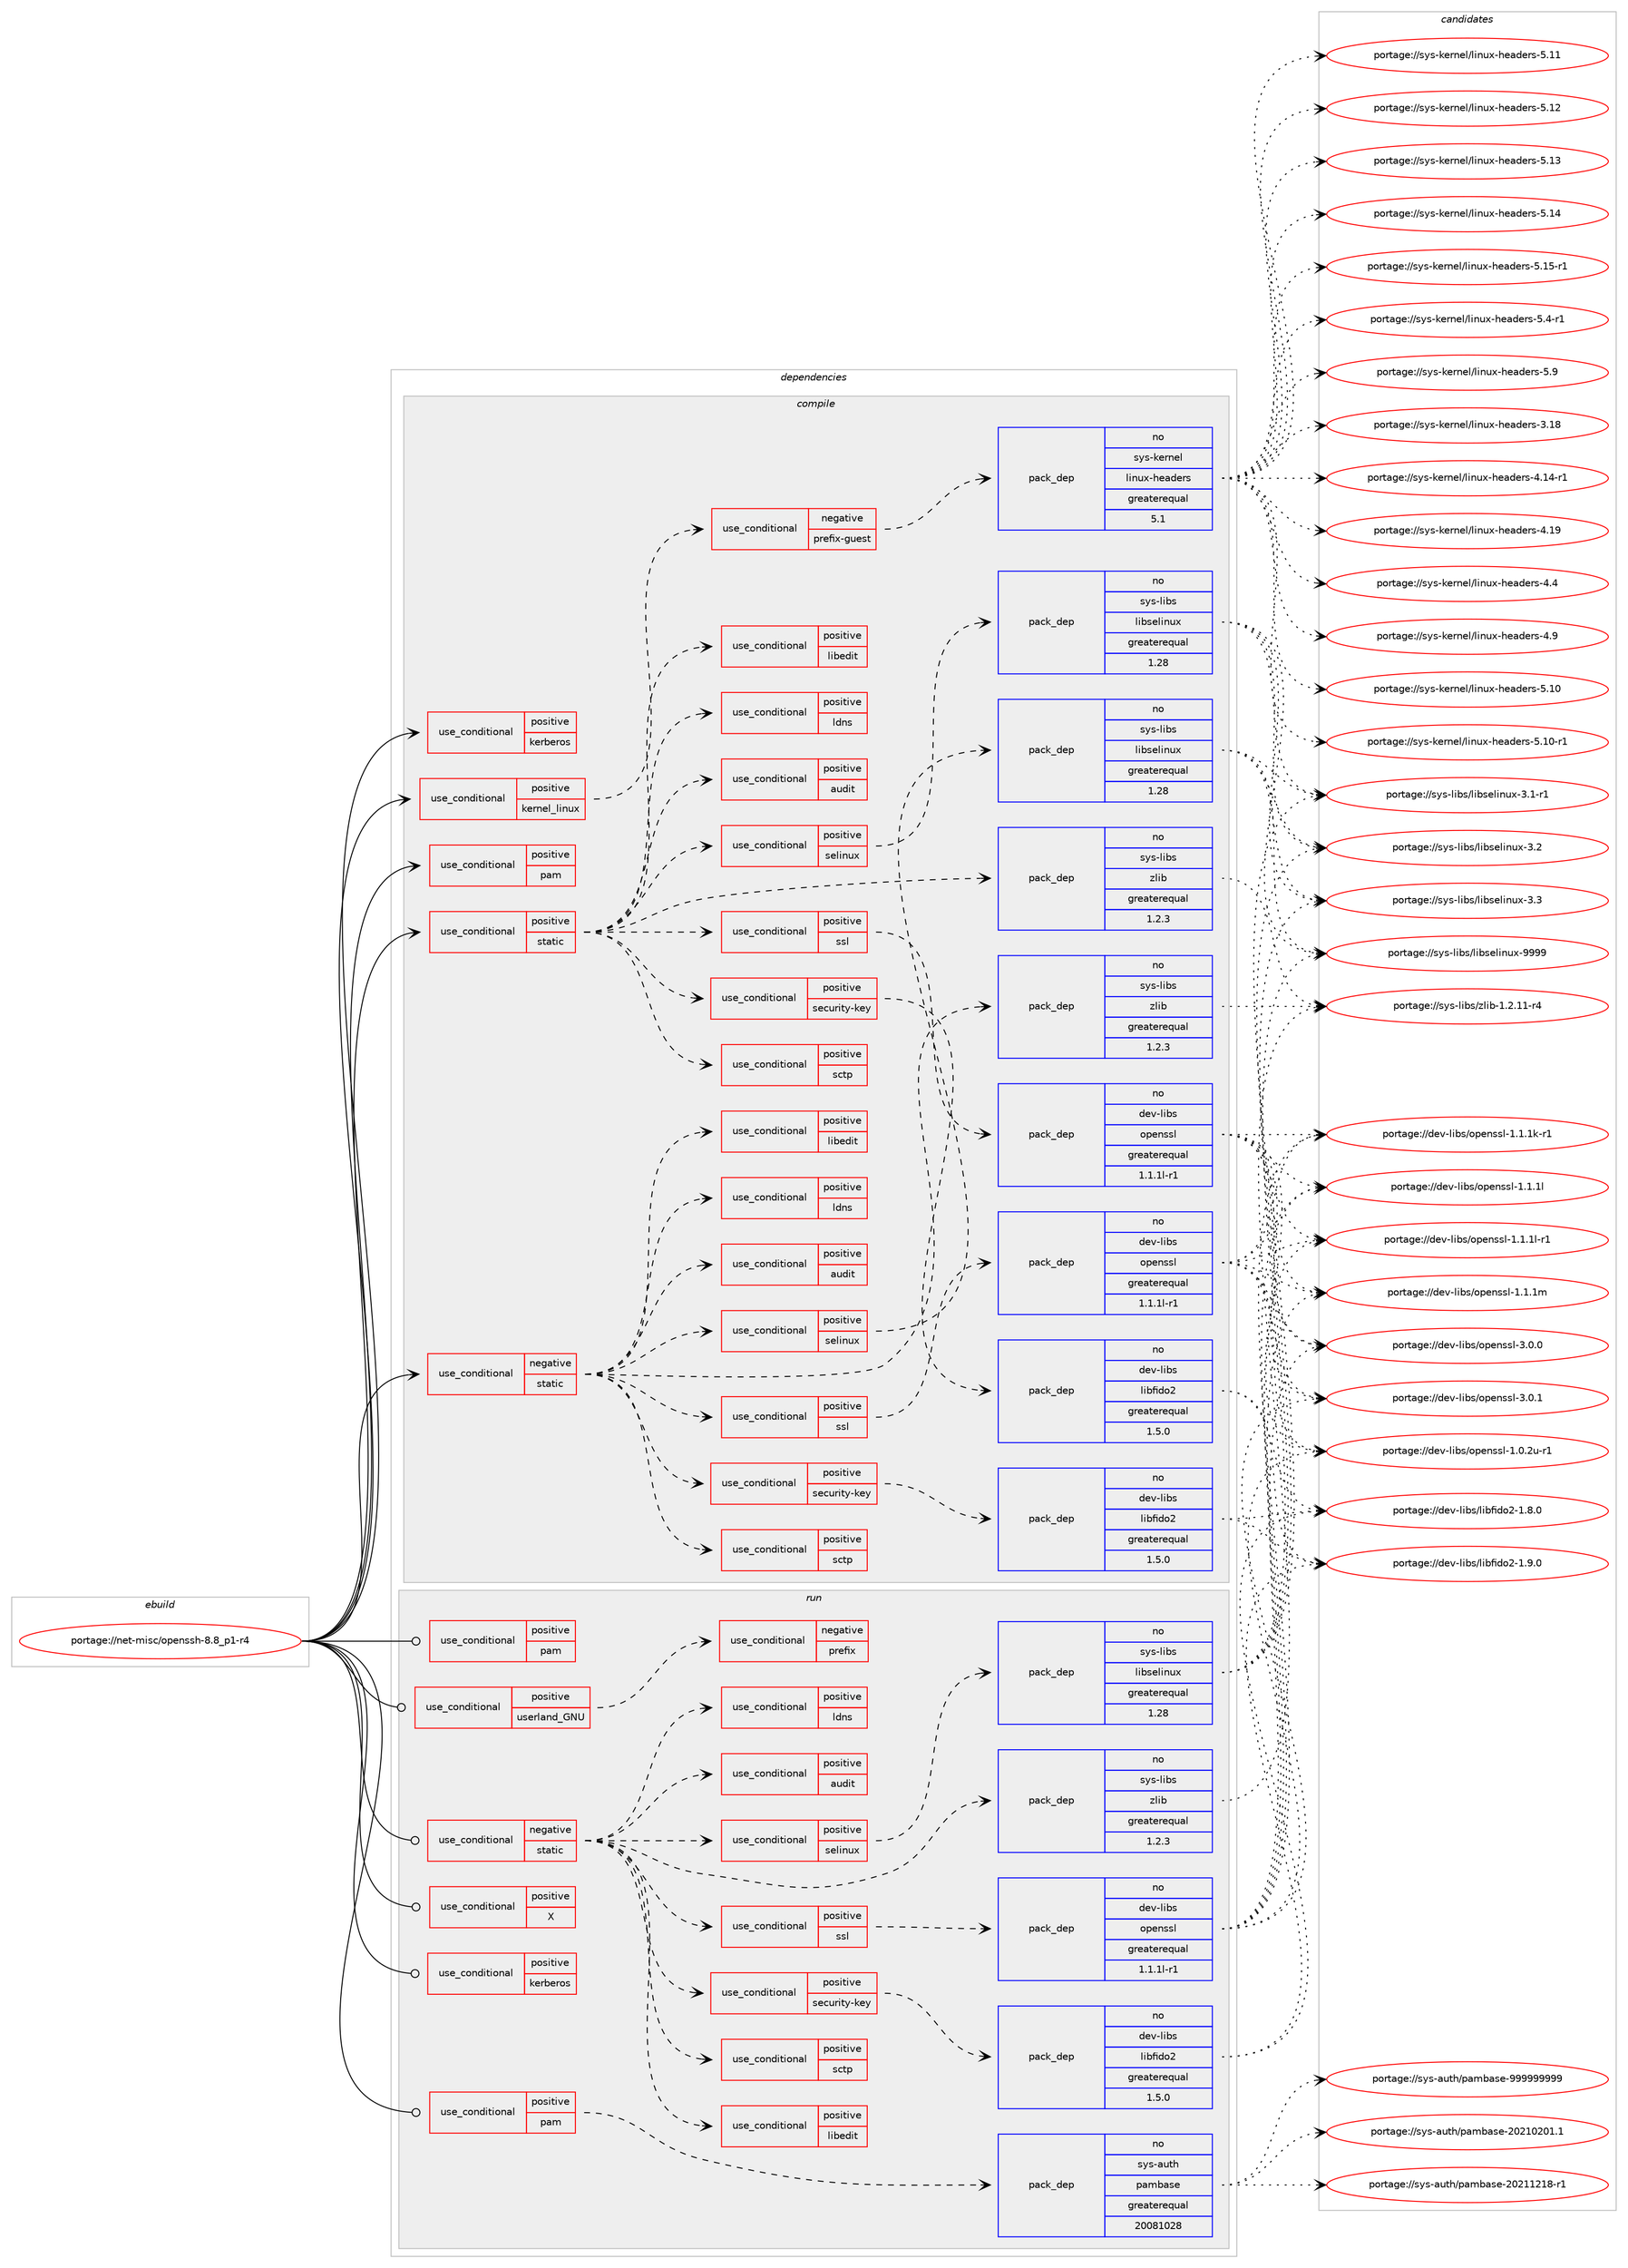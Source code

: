 digraph prolog {

# *************
# Graph options
# *************

newrank=true;
concentrate=true;
compound=true;
graph [rankdir=LR,fontname=Helvetica,fontsize=10,ranksep=1.5];#, ranksep=2.5, nodesep=0.2];
edge  [arrowhead=vee];
node  [fontname=Helvetica,fontsize=10];

# **********
# The ebuild
# **********

subgraph cluster_leftcol {
color=gray;
label=<<i>ebuild</i>>;
id [label="portage://net-misc/openssh-8.8_p1-r4", color=red, width=4, href="../net-misc/openssh-8.8_p1-r4.svg"];
}

# ****************
# The dependencies
# ****************

subgraph cluster_midcol {
color=gray;
label=<<i>dependencies</i>>;
subgraph cluster_compile {
fillcolor="#eeeeee";
style=filled;
label=<<i>compile</i>>;
subgraph cond21 {
dependency72 [label=<<TABLE BORDER="0" CELLBORDER="1" CELLSPACING="0" CELLPADDING="4"><TR><TD ROWSPAN="3" CELLPADDING="10">use_conditional</TD></TR><TR><TD>negative</TD></TR><TR><TD>static</TD></TR></TABLE>>, shape=none, color=red];
subgraph cond22 {
dependency73 [label=<<TABLE BORDER="0" CELLBORDER="1" CELLSPACING="0" CELLPADDING="4"><TR><TD ROWSPAN="3" CELLPADDING="10">use_conditional</TD></TR><TR><TD>positive</TD></TR><TR><TD>audit</TD></TR></TABLE>>, shape=none, color=red];
# *** BEGIN UNKNOWN DEPENDENCY TYPE (TODO) ***
# dependency73 -> package_dependency(portage://net-misc/openssh-8.8_p1-r4,install,no,sys-process,audit,none,[,,],[],[])
# *** END UNKNOWN DEPENDENCY TYPE (TODO) ***

}
dependency72:e -> dependency73:w [weight=20,style="dashed",arrowhead="vee"];
subgraph cond23 {
dependency74 [label=<<TABLE BORDER="0" CELLBORDER="1" CELLSPACING="0" CELLPADDING="4"><TR><TD ROWSPAN="3" CELLPADDING="10">use_conditional</TD></TR><TR><TD>positive</TD></TR><TR><TD>ldns</TD></TR></TABLE>>, shape=none, color=red];
# *** BEGIN UNKNOWN DEPENDENCY TYPE (TODO) ***
# dependency74 -> package_dependency(portage://net-misc/openssh-8.8_p1-r4,install,no,net-libs,ldns,none,[,,],[],[])
# *** END UNKNOWN DEPENDENCY TYPE (TODO) ***

# *** BEGIN UNKNOWN DEPENDENCY TYPE (TODO) ***
# dependency74 -> package_dependency(portage://net-misc/openssh-8.8_p1-r4,install,no,net-libs,ldns,none,[,,],[],[use(enable(ecdsa),positive),use(enable(ssl),positive)])
# *** END UNKNOWN DEPENDENCY TYPE (TODO) ***

}
dependency72:e -> dependency74:w [weight=20,style="dashed",arrowhead="vee"];
subgraph cond24 {
dependency75 [label=<<TABLE BORDER="0" CELLBORDER="1" CELLSPACING="0" CELLPADDING="4"><TR><TD ROWSPAN="3" CELLPADDING="10">use_conditional</TD></TR><TR><TD>positive</TD></TR><TR><TD>libedit</TD></TR></TABLE>>, shape=none, color=red];
# *** BEGIN UNKNOWN DEPENDENCY TYPE (TODO) ***
# dependency75 -> package_dependency(portage://net-misc/openssh-8.8_p1-r4,install,no,dev-libs,libedit,none,[,,],any_same_slot,[])
# *** END UNKNOWN DEPENDENCY TYPE (TODO) ***

}
dependency72:e -> dependency75:w [weight=20,style="dashed",arrowhead="vee"];
subgraph cond25 {
dependency76 [label=<<TABLE BORDER="0" CELLBORDER="1" CELLSPACING="0" CELLPADDING="4"><TR><TD ROWSPAN="3" CELLPADDING="10">use_conditional</TD></TR><TR><TD>positive</TD></TR><TR><TD>sctp</TD></TR></TABLE>>, shape=none, color=red];
# *** BEGIN UNKNOWN DEPENDENCY TYPE (TODO) ***
# dependency76 -> package_dependency(portage://net-misc/openssh-8.8_p1-r4,install,no,net-misc,lksctp-tools,none,[,,],[],[])
# *** END UNKNOWN DEPENDENCY TYPE (TODO) ***

}
dependency72:e -> dependency76:w [weight=20,style="dashed",arrowhead="vee"];
subgraph cond26 {
dependency77 [label=<<TABLE BORDER="0" CELLBORDER="1" CELLSPACING="0" CELLPADDING="4"><TR><TD ROWSPAN="3" CELLPADDING="10">use_conditional</TD></TR><TR><TD>positive</TD></TR><TR><TD>security-key</TD></TR></TABLE>>, shape=none, color=red];
subgraph pack51 {
dependency78 [label=<<TABLE BORDER="0" CELLBORDER="1" CELLSPACING="0" CELLPADDING="4" WIDTH="220"><TR><TD ROWSPAN="6" CELLPADDING="30">pack_dep</TD></TR><TR><TD WIDTH="110">no</TD></TR><TR><TD>dev-libs</TD></TR><TR><TD>libfido2</TD></TR><TR><TD>greaterequal</TD></TR><TR><TD>1.5.0</TD></TR></TABLE>>, shape=none, color=blue];
}
dependency77:e -> dependency78:w [weight=20,style="dashed",arrowhead="vee"];
}
dependency72:e -> dependency77:w [weight=20,style="dashed",arrowhead="vee"];
subgraph cond27 {
dependency79 [label=<<TABLE BORDER="0" CELLBORDER="1" CELLSPACING="0" CELLPADDING="4"><TR><TD ROWSPAN="3" CELLPADDING="10">use_conditional</TD></TR><TR><TD>positive</TD></TR><TR><TD>selinux</TD></TR></TABLE>>, shape=none, color=red];
subgraph pack52 {
dependency80 [label=<<TABLE BORDER="0" CELLBORDER="1" CELLSPACING="0" CELLPADDING="4" WIDTH="220"><TR><TD ROWSPAN="6" CELLPADDING="30">pack_dep</TD></TR><TR><TD WIDTH="110">no</TD></TR><TR><TD>sys-libs</TD></TR><TR><TD>libselinux</TD></TR><TR><TD>greaterequal</TD></TR><TR><TD>1.28</TD></TR></TABLE>>, shape=none, color=blue];
}
dependency79:e -> dependency80:w [weight=20,style="dashed",arrowhead="vee"];
}
dependency72:e -> dependency79:w [weight=20,style="dashed",arrowhead="vee"];
subgraph cond28 {
dependency81 [label=<<TABLE BORDER="0" CELLBORDER="1" CELLSPACING="0" CELLPADDING="4"><TR><TD ROWSPAN="3" CELLPADDING="10">use_conditional</TD></TR><TR><TD>positive</TD></TR><TR><TD>ssl</TD></TR></TABLE>>, shape=none, color=red];
subgraph pack53 {
dependency82 [label=<<TABLE BORDER="0" CELLBORDER="1" CELLSPACING="0" CELLPADDING="4" WIDTH="220"><TR><TD ROWSPAN="6" CELLPADDING="30">pack_dep</TD></TR><TR><TD WIDTH="110">no</TD></TR><TR><TD>dev-libs</TD></TR><TR><TD>openssl</TD></TR><TR><TD>greaterequal</TD></TR><TR><TD>1.1.1l-r1</TD></TR></TABLE>>, shape=none, color=blue];
}
dependency81:e -> dependency82:w [weight=20,style="dashed",arrowhead="vee"];
}
dependency72:e -> dependency81:w [weight=20,style="dashed",arrowhead="vee"];
# *** BEGIN UNKNOWN DEPENDENCY TYPE (TODO) ***
# dependency72 -> package_dependency(portage://net-misc/openssh-8.8_p1-r4,install,no,virtual,libcrypt,none,[,,],any_same_slot,[])
# *** END UNKNOWN DEPENDENCY TYPE (TODO) ***

subgraph pack54 {
dependency83 [label=<<TABLE BORDER="0" CELLBORDER="1" CELLSPACING="0" CELLPADDING="4" WIDTH="220"><TR><TD ROWSPAN="6" CELLPADDING="30">pack_dep</TD></TR><TR><TD WIDTH="110">no</TD></TR><TR><TD>sys-libs</TD></TR><TR><TD>zlib</TD></TR><TR><TD>greaterequal</TD></TR><TR><TD>1.2.3</TD></TR></TABLE>>, shape=none, color=blue];
}
dependency72:e -> dependency83:w [weight=20,style="dashed",arrowhead="vee"];
}
id:e -> dependency72:w [weight=20,style="solid",arrowhead="vee"];
subgraph cond29 {
dependency84 [label=<<TABLE BORDER="0" CELLBORDER="1" CELLSPACING="0" CELLPADDING="4"><TR><TD ROWSPAN="3" CELLPADDING="10">use_conditional</TD></TR><TR><TD>positive</TD></TR><TR><TD>kerberos</TD></TR></TABLE>>, shape=none, color=red];
# *** BEGIN UNKNOWN DEPENDENCY TYPE (TODO) ***
# dependency84 -> package_dependency(portage://net-misc/openssh-8.8_p1-r4,install,no,virtual,krb5,none,[,,],[],[])
# *** END UNKNOWN DEPENDENCY TYPE (TODO) ***

}
id:e -> dependency84:w [weight=20,style="solid",arrowhead="vee"];
subgraph cond30 {
dependency85 [label=<<TABLE BORDER="0" CELLBORDER="1" CELLSPACING="0" CELLPADDING="4"><TR><TD ROWSPAN="3" CELLPADDING="10">use_conditional</TD></TR><TR><TD>positive</TD></TR><TR><TD>kernel_linux</TD></TR></TABLE>>, shape=none, color=red];
subgraph cond31 {
dependency86 [label=<<TABLE BORDER="0" CELLBORDER="1" CELLSPACING="0" CELLPADDING="4"><TR><TD ROWSPAN="3" CELLPADDING="10">use_conditional</TD></TR><TR><TD>negative</TD></TR><TR><TD>prefix-guest</TD></TR></TABLE>>, shape=none, color=red];
subgraph pack55 {
dependency87 [label=<<TABLE BORDER="0" CELLBORDER="1" CELLSPACING="0" CELLPADDING="4" WIDTH="220"><TR><TD ROWSPAN="6" CELLPADDING="30">pack_dep</TD></TR><TR><TD WIDTH="110">no</TD></TR><TR><TD>sys-kernel</TD></TR><TR><TD>linux-headers</TD></TR><TR><TD>greaterequal</TD></TR><TR><TD>5.1</TD></TR></TABLE>>, shape=none, color=blue];
}
dependency86:e -> dependency87:w [weight=20,style="dashed",arrowhead="vee"];
}
dependency85:e -> dependency86:w [weight=20,style="dashed",arrowhead="vee"];
}
id:e -> dependency85:w [weight=20,style="solid",arrowhead="vee"];
subgraph cond32 {
dependency88 [label=<<TABLE BORDER="0" CELLBORDER="1" CELLSPACING="0" CELLPADDING="4"><TR><TD ROWSPAN="3" CELLPADDING="10">use_conditional</TD></TR><TR><TD>positive</TD></TR><TR><TD>pam</TD></TR></TABLE>>, shape=none, color=red];
# *** BEGIN UNKNOWN DEPENDENCY TYPE (TODO) ***
# dependency88 -> package_dependency(portage://net-misc/openssh-8.8_p1-r4,install,no,sys-libs,pam,none,[,,],[],[])
# *** END UNKNOWN DEPENDENCY TYPE (TODO) ***

}
id:e -> dependency88:w [weight=20,style="solid",arrowhead="vee"];
subgraph cond33 {
dependency89 [label=<<TABLE BORDER="0" CELLBORDER="1" CELLSPACING="0" CELLPADDING="4"><TR><TD ROWSPAN="3" CELLPADDING="10">use_conditional</TD></TR><TR><TD>positive</TD></TR><TR><TD>static</TD></TR></TABLE>>, shape=none, color=red];
subgraph cond34 {
dependency90 [label=<<TABLE BORDER="0" CELLBORDER="1" CELLSPACING="0" CELLPADDING="4"><TR><TD ROWSPAN="3" CELLPADDING="10">use_conditional</TD></TR><TR><TD>positive</TD></TR><TR><TD>audit</TD></TR></TABLE>>, shape=none, color=red];
# *** BEGIN UNKNOWN DEPENDENCY TYPE (TODO) ***
# dependency90 -> package_dependency(portage://net-misc/openssh-8.8_p1-r4,install,no,sys-process,audit,none,[,,],[],[use(enable(static-libs),positive)])
# *** END UNKNOWN DEPENDENCY TYPE (TODO) ***

}
dependency89:e -> dependency90:w [weight=20,style="dashed",arrowhead="vee"];
subgraph cond35 {
dependency91 [label=<<TABLE BORDER="0" CELLBORDER="1" CELLSPACING="0" CELLPADDING="4"><TR><TD ROWSPAN="3" CELLPADDING="10">use_conditional</TD></TR><TR><TD>positive</TD></TR><TR><TD>ldns</TD></TR></TABLE>>, shape=none, color=red];
# *** BEGIN UNKNOWN DEPENDENCY TYPE (TODO) ***
# dependency91 -> package_dependency(portage://net-misc/openssh-8.8_p1-r4,install,no,net-libs,ldns,none,[,,],[],[use(enable(static-libs),positive)])
# *** END UNKNOWN DEPENDENCY TYPE (TODO) ***

# *** BEGIN UNKNOWN DEPENDENCY TYPE (TODO) ***
# dependency91 -> package_dependency(portage://net-misc/openssh-8.8_p1-r4,install,no,net-libs,ldns,none,[,,],[],[use(enable(ecdsa),positive),use(enable(ssl),positive)])
# *** END UNKNOWN DEPENDENCY TYPE (TODO) ***

}
dependency89:e -> dependency91:w [weight=20,style="dashed",arrowhead="vee"];
subgraph cond36 {
dependency92 [label=<<TABLE BORDER="0" CELLBORDER="1" CELLSPACING="0" CELLPADDING="4"><TR><TD ROWSPAN="3" CELLPADDING="10">use_conditional</TD></TR><TR><TD>positive</TD></TR><TR><TD>libedit</TD></TR></TABLE>>, shape=none, color=red];
# *** BEGIN UNKNOWN DEPENDENCY TYPE (TODO) ***
# dependency92 -> package_dependency(portage://net-misc/openssh-8.8_p1-r4,install,no,dev-libs,libedit,none,[,,],any_same_slot,[use(enable(static-libs),positive)])
# *** END UNKNOWN DEPENDENCY TYPE (TODO) ***

}
dependency89:e -> dependency92:w [weight=20,style="dashed",arrowhead="vee"];
subgraph cond37 {
dependency93 [label=<<TABLE BORDER="0" CELLBORDER="1" CELLSPACING="0" CELLPADDING="4"><TR><TD ROWSPAN="3" CELLPADDING="10">use_conditional</TD></TR><TR><TD>positive</TD></TR><TR><TD>sctp</TD></TR></TABLE>>, shape=none, color=red];
# *** BEGIN UNKNOWN DEPENDENCY TYPE (TODO) ***
# dependency93 -> package_dependency(portage://net-misc/openssh-8.8_p1-r4,install,no,net-misc,lksctp-tools,none,[,,],[],[use(enable(static-libs),positive)])
# *** END UNKNOWN DEPENDENCY TYPE (TODO) ***

}
dependency89:e -> dependency93:w [weight=20,style="dashed",arrowhead="vee"];
subgraph cond38 {
dependency94 [label=<<TABLE BORDER="0" CELLBORDER="1" CELLSPACING="0" CELLPADDING="4"><TR><TD ROWSPAN="3" CELLPADDING="10">use_conditional</TD></TR><TR><TD>positive</TD></TR><TR><TD>security-key</TD></TR></TABLE>>, shape=none, color=red];
subgraph pack56 {
dependency95 [label=<<TABLE BORDER="0" CELLBORDER="1" CELLSPACING="0" CELLPADDING="4" WIDTH="220"><TR><TD ROWSPAN="6" CELLPADDING="30">pack_dep</TD></TR><TR><TD WIDTH="110">no</TD></TR><TR><TD>dev-libs</TD></TR><TR><TD>libfido2</TD></TR><TR><TD>greaterequal</TD></TR><TR><TD>1.5.0</TD></TR></TABLE>>, shape=none, color=blue];
}
dependency94:e -> dependency95:w [weight=20,style="dashed",arrowhead="vee"];
}
dependency89:e -> dependency94:w [weight=20,style="dashed",arrowhead="vee"];
subgraph cond39 {
dependency96 [label=<<TABLE BORDER="0" CELLBORDER="1" CELLSPACING="0" CELLPADDING="4"><TR><TD ROWSPAN="3" CELLPADDING="10">use_conditional</TD></TR><TR><TD>positive</TD></TR><TR><TD>selinux</TD></TR></TABLE>>, shape=none, color=red];
subgraph pack57 {
dependency97 [label=<<TABLE BORDER="0" CELLBORDER="1" CELLSPACING="0" CELLPADDING="4" WIDTH="220"><TR><TD ROWSPAN="6" CELLPADDING="30">pack_dep</TD></TR><TR><TD WIDTH="110">no</TD></TR><TR><TD>sys-libs</TD></TR><TR><TD>libselinux</TD></TR><TR><TD>greaterequal</TD></TR><TR><TD>1.28</TD></TR></TABLE>>, shape=none, color=blue];
}
dependency96:e -> dependency97:w [weight=20,style="dashed",arrowhead="vee"];
}
dependency89:e -> dependency96:w [weight=20,style="dashed",arrowhead="vee"];
subgraph cond40 {
dependency98 [label=<<TABLE BORDER="0" CELLBORDER="1" CELLSPACING="0" CELLPADDING="4"><TR><TD ROWSPAN="3" CELLPADDING="10">use_conditional</TD></TR><TR><TD>positive</TD></TR><TR><TD>ssl</TD></TR></TABLE>>, shape=none, color=red];
subgraph pack58 {
dependency99 [label=<<TABLE BORDER="0" CELLBORDER="1" CELLSPACING="0" CELLPADDING="4" WIDTH="220"><TR><TD ROWSPAN="6" CELLPADDING="30">pack_dep</TD></TR><TR><TD WIDTH="110">no</TD></TR><TR><TD>dev-libs</TD></TR><TR><TD>openssl</TD></TR><TR><TD>greaterequal</TD></TR><TR><TD>1.1.1l-r1</TD></TR></TABLE>>, shape=none, color=blue];
}
dependency98:e -> dependency99:w [weight=20,style="dashed",arrowhead="vee"];
}
dependency89:e -> dependency98:w [weight=20,style="dashed",arrowhead="vee"];
# *** BEGIN UNKNOWN DEPENDENCY TYPE (TODO) ***
# dependency89 -> package_dependency(portage://net-misc/openssh-8.8_p1-r4,install,no,virtual,libcrypt,none,[,,],any_same_slot,[use(enable(static-libs),positive)])
# *** END UNKNOWN DEPENDENCY TYPE (TODO) ***

subgraph pack59 {
dependency100 [label=<<TABLE BORDER="0" CELLBORDER="1" CELLSPACING="0" CELLPADDING="4" WIDTH="220"><TR><TD ROWSPAN="6" CELLPADDING="30">pack_dep</TD></TR><TR><TD WIDTH="110">no</TD></TR><TR><TD>sys-libs</TD></TR><TR><TD>zlib</TD></TR><TR><TD>greaterequal</TD></TR><TR><TD>1.2.3</TD></TR></TABLE>>, shape=none, color=blue];
}
dependency89:e -> dependency100:w [weight=20,style="dashed",arrowhead="vee"];
}
id:e -> dependency89:w [weight=20,style="solid",arrowhead="vee"];
# *** BEGIN UNKNOWN DEPENDENCY TYPE (TODO) ***
# id -> package_dependency(portage://net-misc/openssh-8.8_p1-r4,install,no,acct-group,sshd,none,[,,],[],[])
# *** END UNKNOWN DEPENDENCY TYPE (TODO) ***

# *** BEGIN UNKNOWN DEPENDENCY TYPE (TODO) ***
# id -> package_dependency(portage://net-misc/openssh-8.8_p1-r4,install,no,acct-user,sshd,none,[,,],[],[])
# *** END UNKNOWN DEPENDENCY TYPE (TODO) ***

# *** BEGIN UNKNOWN DEPENDENCY TYPE (TODO) ***
# id -> package_dependency(portage://net-misc/openssh-8.8_p1-r4,install,no,virtual,os-headers,none,[,,],[],[])
# *** END UNKNOWN DEPENDENCY TYPE (TODO) ***

}
subgraph cluster_compileandrun {
fillcolor="#eeeeee";
style=filled;
label=<<i>compile and run</i>>;
}
subgraph cluster_run {
fillcolor="#eeeeee";
style=filled;
label=<<i>run</i>>;
subgraph cond41 {
dependency101 [label=<<TABLE BORDER="0" CELLBORDER="1" CELLSPACING="0" CELLPADDING="4"><TR><TD ROWSPAN="3" CELLPADDING="10">use_conditional</TD></TR><TR><TD>negative</TD></TR><TR><TD>static</TD></TR></TABLE>>, shape=none, color=red];
subgraph cond42 {
dependency102 [label=<<TABLE BORDER="0" CELLBORDER="1" CELLSPACING="0" CELLPADDING="4"><TR><TD ROWSPAN="3" CELLPADDING="10">use_conditional</TD></TR><TR><TD>positive</TD></TR><TR><TD>audit</TD></TR></TABLE>>, shape=none, color=red];
# *** BEGIN UNKNOWN DEPENDENCY TYPE (TODO) ***
# dependency102 -> package_dependency(portage://net-misc/openssh-8.8_p1-r4,run,no,sys-process,audit,none,[,,],[],[])
# *** END UNKNOWN DEPENDENCY TYPE (TODO) ***

}
dependency101:e -> dependency102:w [weight=20,style="dashed",arrowhead="vee"];
subgraph cond43 {
dependency103 [label=<<TABLE BORDER="0" CELLBORDER="1" CELLSPACING="0" CELLPADDING="4"><TR><TD ROWSPAN="3" CELLPADDING="10">use_conditional</TD></TR><TR><TD>positive</TD></TR><TR><TD>ldns</TD></TR></TABLE>>, shape=none, color=red];
# *** BEGIN UNKNOWN DEPENDENCY TYPE (TODO) ***
# dependency103 -> package_dependency(portage://net-misc/openssh-8.8_p1-r4,run,no,net-libs,ldns,none,[,,],[],[])
# *** END UNKNOWN DEPENDENCY TYPE (TODO) ***

# *** BEGIN UNKNOWN DEPENDENCY TYPE (TODO) ***
# dependency103 -> package_dependency(portage://net-misc/openssh-8.8_p1-r4,run,no,net-libs,ldns,none,[,,],[],[use(enable(ecdsa),positive),use(enable(ssl),positive)])
# *** END UNKNOWN DEPENDENCY TYPE (TODO) ***

}
dependency101:e -> dependency103:w [weight=20,style="dashed",arrowhead="vee"];
subgraph cond44 {
dependency104 [label=<<TABLE BORDER="0" CELLBORDER="1" CELLSPACING="0" CELLPADDING="4"><TR><TD ROWSPAN="3" CELLPADDING="10">use_conditional</TD></TR><TR><TD>positive</TD></TR><TR><TD>libedit</TD></TR></TABLE>>, shape=none, color=red];
# *** BEGIN UNKNOWN DEPENDENCY TYPE (TODO) ***
# dependency104 -> package_dependency(portage://net-misc/openssh-8.8_p1-r4,run,no,dev-libs,libedit,none,[,,],any_same_slot,[])
# *** END UNKNOWN DEPENDENCY TYPE (TODO) ***

}
dependency101:e -> dependency104:w [weight=20,style="dashed",arrowhead="vee"];
subgraph cond45 {
dependency105 [label=<<TABLE BORDER="0" CELLBORDER="1" CELLSPACING="0" CELLPADDING="4"><TR><TD ROWSPAN="3" CELLPADDING="10">use_conditional</TD></TR><TR><TD>positive</TD></TR><TR><TD>sctp</TD></TR></TABLE>>, shape=none, color=red];
# *** BEGIN UNKNOWN DEPENDENCY TYPE (TODO) ***
# dependency105 -> package_dependency(portage://net-misc/openssh-8.8_p1-r4,run,no,net-misc,lksctp-tools,none,[,,],[],[])
# *** END UNKNOWN DEPENDENCY TYPE (TODO) ***

}
dependency101:e -> dependency105:w [weight=20,style="dashed",arrowhead="vee"];
subgraph cond46 {
dependency106 [label=<<TABLE BORDER="0" CELLBORDER="1" CELLSPACING="0" CELLPADDING="4"><TR><TD ROWSPAN="3" CELLPADDING="10">use_conditional</TD></TR><TR><TD>positive</TD></TR><TR><TD>security-key</TD></TR></TABLE>>, shape=none, color=red];
subgraph pack60 {
dependency107 [label=<<TABLE BORDER="0" CELLBORDER="1" CELLSPACING="0" CELLPADDING="4" WIDTH="220"><TR><TD ROWSPAN="6" CELLPADDING="30">pack_dep</TD></TR><TR><TD WIDTH="110">no</TD></TR><TR><TD>dev-libs</TD></TR><TR><TD>libfido2</TD></TR><TR><TD>greaterequal</TD></TR><TR><TD>1.5.0</TD></TR></TABLE>>, shape=none, color=blue];
}
dependency106:e -> dependency107:w [weight=20,style="dashed",arrowhead="vee"];
}
dependency101:e -> dependency106:w [weight=20,style="dashed",arrowhead="vee"];
subgraph cond47 {
dependency108 [label=<<TABLE BORDER="0" CELLBORDER="1" CELLSPACING="0" CELLPADDING="4"><TR><TD ROWSPAN="3" CELLPADDING="10">use_conditional</TD></TR><TR><TD>positive</TD></TR><TR><TD>selinux</TD></TR></TABLE>>, shape=none, color=red];
subgraph pack61 {
dependency109 [label=<<TABLE BORDER="0" CELLBORDER="1" CELLSPACING="0" CELLPADDING="4" WIDTH="220"><TR><TD ROWSPAN="6" CELLPADDING="30">pack_dep</TD></TR><TR><TD WIDTH="110">no</TD></TR><TR><TD>sys-libs</TD></TR><TR><TD>libselinux</TD></TR><TR><TD>greaterequal</TD></TR><TR><TD>1.28</TD></TR></TABLE>>, shape=none, color=blue];
}
dependency108:e -> dependency109:w [weight=20,style="dashed",arrowhead="vee"];
}
dependency101:e -> dependency108:w [weight=20,style="dashed",arrowhead="vee"];
subgraph cond48 {
dependency110 [label=<<TABLE BORDER="0" CELLBORDER="1" CELLSPACING="0" CELLPADDING="4"><TR><TD ROWSPAN="3" CELLPADDING="10">use_conditional</TD></TR><TR><TD>positive</TD></TR><TR><TD>ssl</TD></TR></TABLE>>, shape=none, color=red];
subgraph pack62 {
dependency111 [label=<<TABLE BORDER="0" CELLBORDER="1" CELLSPACING="0" CELLPADDING="4" WIDTH="220"><TR><TD ROWSPAN="6" CELLPADDING="30">pack_dep</TD></TR><TR><TD WIDTH="110">no</TD></TR><TR><TD>dev-libs</TD></TR><TR><TD>openssl</TD></TR><TR><TD>greaterequal</TD></TR><TR><TD>1.1.1l-r1</TD></TR></TABLE>>, shape=none, color=blue];
}
dependency110:e -> dependency111:w [weight=20,style="dashed",arrowhead="vee"];
}
dependency101:e -> dependency110:w [weight=20,style="dashed",arrowhead="vee"];
# *** BEGIN UNKNOWN DEPENDENCY TYPE (TODO) ***
# dependency101 -> package_dependency(portage://net-misc/openssh-8.8_p1-r4,run,no,virtual,libcrypt,none,[,,],any_same_slot,[])
# *** END UNKNOWN DEPENDENCY TYPE (TODO) ***

subgraph pack63 {
dependency112 [label=<<TABLE BORDER="0" CELLBORDER="1" CELLSPACING="0" CELLPADDING="4" WIDTH="220"><TR><TD ROWSPAN="6" CELLPADDING="30">pack_dep</TD></TR><TR><TD WIDTH="110">no</TD></TR><TR><TD>sys-libs</TD></TR><TR><TD>zlib</TD></TR><TR><TD>greaterequal</TD></TR><TR><TD>1.2.3</TD></TR></TABLE>>, shape=none, color=blue];
}
dependency101:e -> dependency112:w [weight=20,style="dashed",arrowhead="vee"];
}
id:e -> dependency101:w [weight=20,style="solid",arrowhead="odot"];
subgraph cond49 {
dependency113 [label=<<TABLE BORDER="0" CELLBORDER="1" CELLSPACING="0" CELLPADDING="4"><TR><TD ROWSPAN="3" CELLPADDING="10">use_conditional</TD></TR><TR><TD>positive</TD></TR><TR><TD>X</TD></TR></TABLE>>, shape=none, color=red];
# *** BEGIN UNKNOWN DEPENDENCY TYPE (TODO) ***
# dependency113 -> package_dependency(portage://net-misc/openssh-8.8_p1-r4,run,no,x11-apps,xauth,none,[,,],[],[])
# *** END UNKNOWN DEPENDENCY TYPE (TODO) ***

}
id:e -> dependency113:w [weight=20,style="solid",arrowhead="odot"];
subgraph cond50 {
dependency114 [label=<<TABLE BORDER="0" CELLBORDER="1" CELLSPACING="0" CELLPADDING="4"><TR><TD ROWSPAN="3" CELLPADDING="10">use_conditional</TD></TR><TR><TD>positive</TD></TR><TR><TD>kerberos</TD></TR></TABLE>>, shape=none, color=red];
# *** BEGIN UNKNOWN DEPENDENCY TYPE (TODO) ***
# dependency114 -> package_dependency(portage://net-misc/openssh-8.8_p1-r4,run,no,virtual,krb5,none,[,,],[],[])
# *** END UNKNOWN DEPENDENCY TYPE (TODO) ***

}
id:e -> dependency114:w [weight=20,style="solid",arrowhead="odot"];
subgraph cond51 {
dependency115 [label=<<TABLE BORDER="0" CELLBORDER="1" CELLSPACING="0" CELLPADDING="4"><TR><TD ROWSPAN="3" CELLPADDING="10">use_conditional</TD></TR><TR><TD>positive</TD></TR><TR><TD>pam</TD></TR></TABLE>>, shape=none, color=red];
subgraph pack64 {
dependency116 [label=<<TABLE BORDER="0" CELLBORDER="1" CELLSPACING="0" CELLPADDING="4" WIDTH="220"><TR><TD ROWSPAN="6" CELLPADDING="30">pack_dep</TD></TR><TR><TD WIDTH="110">no</TD></TR><TR><TD>sys-auth</TD></TR><TR><TD>pambase</TD></TR><TR><TD>greaterequal</TD></TR><TR><TD>20081028</TD></TR></TABLE>>, shape=none, color=blue];
}
dependency115:e -> dependency116:w [weight=20,style="dashed",arrowhead="vee"];
}
id:e -> dependency115:w [weight=20,style="solid",arrowhead="odot"];
subgraph cond52 {
dependency117 [label=<<TABLE BORDER="0" CELLBORDER="1" CELLSPACING="0" CELLPADDING="4"><TR><TD ROWSPAN="3" CELLPADDING="10">use_conditional</TD></TR><TR><TD>positive</TD></TR><TR><TD>pam</TD></TR></TABLE>>, shape=none, color=red];
# *** BEGIN UNKNOWN DEPENDENCY TYPE (TODO) ***
# dependency117 -> package_dependency(portage://net-misc/openssh-8.8_p1-r4,run,no,sys-libs,pam,none,[,,],[],[])
# *** END UNKNOWN DEPENDENCY TYPE (TODO) ***

}
id:e -> dependency117:w [weight=20,style="solid",arrowhead="odot"];
subgraph cond53 {
dependency118 [label=<<TABLE BORDER="0" CELLBORDER="1" CELLSPACING="0" CELLPADDING="4"><TR><TD ROWSPAN="3" CELLPADDING="10">use_conditional</TD></TR><TR><TD>positive</TD></TR><TR><TD>userland_GNU</TD></TR></TABLE>>, shape=none, color=red];
subgraph cond54 {
dependency119 [label=<<TABLE BORDER="0" CELLBORDER="1" CELLSPACING="0" CELLPADDING="4"><TR><TD ROWSPAN="3" CELLPADDING="10">use_conditional</TD></TR><TR><TD>negative</TD></TR><TR><TD>prefix</TD></TR></TABLE>>, shape=none, color=red];
# *** BEGIN UNKNOWN DEPENDENCY TYPE (TODO) ***
# dependency119 -> package_dependency(portage://net-misc/openssh-8.8_p1-r4,run,no,sys-apps,shadow,none,[,,],[],[])
# *** END UNKNOWN DEPENDENCY TYPE (TODO) ***

}
dependency118:e -> dependency119:w [weight=20,style="dashed",arrowhead="vee"];
}
id:e -> dependency118:w [weight=20,style="solid",arrowhead="odot"];
# *** BEGIN UNKNOWN DEPENDENCY TYPE (TODO) ***
# id -> package_dependency(portage://net-misc/openssh-8.8_p1-r4,run,no,acct-group,sshd,none,[,,],[],[])
# *** END UNKNOWN DEPENDENCY TYPE (TODO) ***

# *** BEGIN UNKNOWN DEPENDENCY TYPE (TODO) ***
# id -> package_dependency(portage://net-misc/openssh-8.8_p1-r4,run,no,acct-user,sshd,none,[,,],[],[])
# *** END UNKNOWN DEPENDENCY TYPE (TODO) ***

}
}

# **************
# The candidates
# **************

subgraph cluster_choices {
rank=same;
color=gray;
label=<<i>candidates</i>>;

subgraph choice51 {
color=black;
nodesep=1;
choice1001011184510810598115471081059810210510011150454946564648 [label="portage://dev-libs/libfido2-1.8.0", color=red, width=4,href="../dev-libs/libfido2-1.8.0.svg"];
choice1001011184510810598115471081059810210510011150454946574648 [label="portage://dev-libs/libfido2-1.9.0", color=red, width=4,href="../dev-libs/libfido2-1.9.0.svg"];
dependency78:e -> choice1001011184510810598115471081059810210510011150454946564648:w [style=dotted,weight="100"];
dependency78:e -> choice1001011184510810598115471081059810210510011150454946574648:w [style=dotted,weight="100"];
}
subgraph choice52 {
color=black;
nodesep=1;
choice11512111545108105981154710810598115101108105110117120455146494511449 [label="portage://sys-libs/libselinux-3.1-r1", color=red, width=4,href="../sys-libs/libselinux-3.1-r1.svg"];
choice1151211154510810598115471081059811510110810511011712045514650 [label="portage://sys-libs/libselinux-3.2", color=red, width=4,href="../sys-libs/libselinux-3.2.svg"];
choice1151211154510810598115471081059811510110810511011712045514651 [label="portage://sys-libs/libselinux-3.3", color=red, width=4,href="../sys-libs/libselinux-3.3.svg"];
choice115121115451081059811547108105981151011081051101171204557575757 [label="portage://sys-libs/libselinux-9999", color=red, width=4,href="../sys-libs/libselinux-9999.svg"];
dependency80:e -> choice11512111545108105981154710810598115101108105110117120455146494511449:w [style=dotted,weight="100"];
dependency80:e -> choice1151211154510810598115471081059811510110810511011712045514650:w [style=dotted,weight="100"];
dependency80:e -> choice1151211154510810598115471081059811510110810511011712045514651:w [style=dotted,weight="100"];
dependency80:e -> choice115121115451081059811547108105981151011081051101171204557575757:w [style=dotted,weight="100"];
}
subgraph choice53 {
color=black;
nodesep=1;
choice1001011184510810598115471111121011101151151084549464846501174511449 [label="portage://dev-libs/openssl-1.0.2u-r1", color=red, width=4,href="../dev-libs/openssl-1.0.2u-r1.svg"];
choice1001011184510810598115471111121011101151151084549464946491074511449 [label="portage://dev-libs/openssl-1.1.1k-r1", color=red, width=4,href="../dev-libs/openssl-1.1.1k-r1.svg"];
choice100101118451081059811547111112101110115115108454946494649108 [label="portage://dev-libs/openssl-1.1.1l", color=red, width=4,href="../dev-libs/openssl-1.1.1l.svg"];
choice1001011184510810598115471111121011101151151084549464946491084511449 [label="portage://dev-libs/openssl-1.1.1l-r1", color=red, width=4,href="../dev-libs/openssl-1.1.1l-r1.svg"];
choice100101118451081059811547111112101110115115108454946494649109 [label="portage://dev-libs/openssl-1.1.1m", color=red, width=4,href="../dev-libs/openssl-1.1.1m.svg"];
choice100101118451081059811547111112101110115115108455146484648 [label="portage://dev-libs/openssl-3.0.0", color=red, width=4,href="../dev-libs/openssl-3.0.0.svg"];
choice100101118451081059811547111112101110115115108455146484649 [label="portage://dev-libs/openssl-3.0.1", color=red, width=4,href="../dev-libs/openssl-3.0.1.svg"];
dependency82:e -> choice1001011184510810598115471111121011101151151084549464846501174511449:w [style=dotted,weight="100"];
dependency82:e -> choice1001011184510810598115471111121011101151151084549464946491074511449:w [style=dotted,weight="100"];
dependency82:e -> choice100101118451081059811547111112101110115115108454946494649108:w [style=dotted,weight="100"];
dependency82:e -> choice1001011184510810598115471111121011101151151084549464946491084511449:w [style=dotted,weight="100"];
dependency82:e -> choice100101118451081059811547111112101110115115108454946494649109:w [style=dotted,weight="100"];
dependency82:e -> choice100101118451081059811547111112101110115115108455146484648:w [style=dotted,weight="100"];
dependency82:e -> choice100101118451081059811547111112101110115115108455146484649:w [style=dotted,weight="100"];
}
subgraph choice54 {
color=black;
nodesep=1;
choice11512111545108105981154712210810598454946504649494511452 [label="portage://sys-libs/zlib-1.2.11-r4", color=red, width=4,href="../sys-libs/zlib-1.2.11-r4.svg"];
dependency83:e -> choice11512111545108105981154712210810598454946504649494511452:w [style=dotted,weight="100"];
}
subgraph choice55 {
color=black;
nodesep=1;
choice115121115451071011141101011084710810511011712045104101971001011141154551464956 [label="portage://sys-kernel/linux-headers-3.18", color=red, width=4,href="../sys-kernel/linux-headers-3.18.svg"];
choice1151211154510710111411010110847108105110117120451041019710010111411545524649524511449 [label="portage://sys-kernel/linux-headers-4.14-r1", color=red, width=4,href="../sys-kernel/linux-headers-4.14-r1.svg"];
choice115121115451071011141101011084710810511011712045104101971001011141154552464957 [label="portage://sys-kernel/linux-headers-4.19", color=red, width=4,href="../sys-kernel/linux-headers-4.19.svg"];
choice1151211154510710111411010110847108105110117120451041019710010111411545524652 [label="portage://sys-kernel/linux-headers-4.4", color=red, width=4,href="../sys-kernel/linux-headers-4.4.svg"];
choice1151211154510710111411010110847108105110117120451041019710010111411545524657 [label="portage://sys-kernel/linux-headers-4.9", color=red, width=4,href="../sys-kernel/linux-headers-4.9.svg"];
choice115121115451071011141101011084710810511011712045104101971001011141154553464948 [label="portage://sys-kernel/linux-headers-5.10", color=red, width=4,href="../sys-kernel/linux-headers-5.10.svg"];
choice1151211154510710111411010110847108105110117120451041019710010111411545534649484511449 [label="portage://sys-kernel/linux-headers-5.10-r1", color=red, width=4,href="../sys-kernel/linux-headers-5.10-r1.svg"];
choice115121115451071011141101011084710810511011712045104101971001011141154553464949 [label="portage://sys-kernel/linux-headers-5.11", color=red, width=4,href="../sys-kernel/linux-headers-5.11.svg"];
choice115121115451071011141101011084710810511011712045104101971001011141154553464950 [label="portage://sys-kernel/linux-headers-5.12", color=red, width=4,href="../sys-kernel/linux-headers-5.12.svg"];
choice115121115451071011141101011084710810511011712045104101971001011141154553464951 [label="portage://sys-kernel/linux-headers-5.13", color=red, width=4,href="../sys-kernel/linux-headers-5.13.svg"];
choice115121115451071011141101011084710810511011712045104101971001011141154553464952 [label="portage://sys-kernel/linux-headers-5.14", color=red, width=4,href="../sys-kernel/linux-headers-5.14.svg"];
choice1151211154510710111411010110847108105110117120451041019710010111411545534649534511449 [label="portage://sys-kernel/linux-headers-5.15-r1", color=red, width=4,href="../sys-kernel/linux-headers-5.15-r1.svg"];
choice11512111545107101114110101108471081051101171204510410197100101114115455346524511449 [label="portage://sys-kernel/linux-headers-5.4-r1", color=red, width=4,href="../sys-kernel/linux-headers-5.4-r1.svg"];
choice1151211154510710111411010110847108105110117120451041019710010111411545534657 [label="portage://sys-kernel/linux-headers-5.9", color=red, width=4,href="../sys-kernel/linux-headers-5.9.svg"];
dependency87:e -> choice115121115451071011141101011084710810511011712045104101971001011141154551464956:w [style=dotted,weight="100"];
dependency87:e -> choice1151211154510710111411010110847108105110117120451041019710010111411545524649524511449:w [style=dotted,weight="100"];
dependency87:e -> choice115121115451071011141101011084710810511011712045104101971001011141154552464957:w [style=dotted,weight="100"];
dependency87:e -> choice1151211154510710111411010110847108105110117120451041019710010111411545524652:w [style=dotted,weight="100"];
dependency87:e -> choice1151211154510710111411010110847108105110117120451041019710010111411545524657:w [style=dotted,weight="100"];
dependency87:e -> choice115121115451071011141101011084710810511011712045104101971001011141154553464948:w [style=dotted,weight="100"];
dependency87:e -> choice1151211154510710111411010110847108105110117120451041019710010111411545534649484511449:w [style=dotted,weight="100"];
dependency87:e -> choice115121115451071011141101011084710810511011712045104101971001011141154553464949:w [style=dotted,weight="100"];
dependency87:e -> choice115121115451071011141101011084710810511011712045104101971001011141154553464950:w [style=dotted,weight="100"];
dependency87:e -> choice115121115451071011141101011084710810511011712045104101971001011141154553464951:w [style=dotted,weight="100"];
dependency87:e -> choice115121115451071011141101011084710810511011712045104101971001011141154553464952:w [style=dotted,weight="100"];
dependency87:e -> choice1151211154510710111411010110847108105110117120451041019710010111411545534649534511449:w [style=dotted,weight="100"];
dependency87:e -> choice11512111545107101114110101108471081051101171204510410197100101114115455346524511449:w [style=dotted,weight="100"];
dependency87:e -> choice1151211154510710111411010110847108105110117120451041019710010111411545534657:w [style=dotted,weight="100"];
}
subgraph choice56 {
color=black;
nodesep=1;
choice1001011184510810598115471081059810210510011150454946564648 [label="portage://dev-libs/libfido2-1.8.0", color=red, width=4,href="../dev-libs/libfido2-1.8.0.svg"];
choice1001011184510810598115471081059810210510011150454946574648 [label="portage://dev-libs/libfido2-1.9.0", color=red, width=4,href="../dev-libs/libfido2-1.9.0.svg"];
dependency95:e -> choice1001011184510810598115471081059810210510011150454946564648:w [style=dotted,weight="100"];
dependency95:e -> choice1001011184510810598115471081059810210510011150454946574648:w [style=dotted,weight="100"];
}
subgraph choice57 {
color=black;
nodesep=1;
choice11512111545108105981154710810598115101108105110117120455146494511449 [label="portage://sys-libs/libselinux-3.1-r1", color=red, width=4,href="../sys-libs/libselinux-3.1-r1.svg"];
choice1151211154510810598115471081059811510110810511011712045514650 [label="portage://sys-libs/libselinux-3.2", color=red, width=4,href="../sys-libs/libselinux-3.2.svg"];
choice1151211154510810598115471081059811510110810511011712045514651 [label="portage://sys-libs/libselinux-3.3", color=red, width=4,href="../sys-libs/libselinux-3.3.svg"];
choice115121115451081059811547108105981151011081051101171204557575757 [label="portage://sys-libs/libselinux-9999", color=red, width=4,href="../sys-libs/libselinux-9999.svg"];
dependency97:e -> choice11512111545108105981154710810598115101108105110117120455146494511449:w [style=dotted,weight="100"];
dependency97:e -> choice1151211154510810598115471081059811510110810511011712045514650:w [style=dotted,weight="100"];
dependency97:e -> choice1151211154510810598115471081059811510110810511011712045514651:w [style=dotted,weight="100"];
dependency97:e -> choice115121115451081059811547108105981151011081051101171204557575757:w [style=dotted,weight="100"];
}
subgraph choice58 {
color=black;
nodesep=1;
choice1001011184510810598115471111121011101151151084549464846501174511449 [label="portage://dev-libs/openssl-1.0.2u-r1", color=red, width=4,href="../dev-libs/openssl-1.0.2u-r1.svg"];
choice1001011184510810598115471111121011101151151084549464946491074511449 [label="portage://dev-libs/openssl-1.1.1k-r1", color=red, width=4,href="../dev-libs/openssl-1.1.1k-r1.svg"];
choice100101118451081059811547111112101110115115108454946494649108 [label="portage://dev-libs/openssl-1.1.1l", color=red, width=4,href="../dev-libs/openssl-1.1.1l.svg"];
choice1001011184510810598115471111121011101151151084549464946491084511449 [label="portage://dev-libs/openssl-1.1.1l-r1", color=red, width=4,href="../dev-libs/openssl-1.1.1l-r1.svg"];
choice100101118451081059811547111112101110115115108454946494649109 [label="portage://dev-libs/openssl-1.1.1m", color=red, width=4,href="../dev-libs/openssl-1.1.1m.svg"];
choice100101118451081059811547111112101110115115108455146484648 [label="portage://dev-libs/openssl-3.0.0", color=red, width=4,href="../dev-libs/openssl-3.0.0.svg"];
choice100101118451081059811547111112101110115115108455146484649 [label="portage://dev-libs/openssl-3.0.1", color=red, width=4,href="../dev-libs/openssl-3.0.1.svg"];
dependency99:e -> choice1001011184510810598115471111121011101151151084549464846501174511449:w [style=dotted,weight="100"];
dependency99:e -> choice1001011184510810598115471111121011101151151084549464946491074511449:w [style=dotted,weight="100"];
dependency99:e -> choice100101118451081059811547111112101110115115108454946494649108:w [style=dotted,weight="100"];
dependency99:e -> choice1001011184510810598115471111121011101151151084549464946491084511449:w [style=dotted,weight="100"];
dependency99:e -> choice100101118451081059811547111112101110115115108454946494649109:w [style=dotted,weight="100"];
dependency99:e -> choice100101118451081059811547111112101110115115108455146484648:w [style=dotted,weight="100"];
dependency99:e -> choice100101118451081059811547111112101110115115108455146484649:w [style=dotted,weight="100"];
}
subgraph choice59 {
color=black;
nodesep=1;
choice11512111545108105981154712210810598454946504649494511452 [label="portage://sys-libs/zlib-1.2.11-r4", color=red, width=4,href="../sys-libs/zlib-1.2.11-r4.svg"];
dependency100:e -> choice11512111545108105981154712210810598454946504649494511452:w [style=dotted,weight="100"];
}
subgraph choice60 {
color=black;
nodesep=1;
choice1001011184510810598115471081059810210510011150454946564648 [label="portage://dev-libs/libfido2-1.8.0", color=red, width=4,href="../dev-libs/libfido2-1.8.0.svg"];
choice1001011184510810598115471081059810210510011150454946574648 [label="portage://dev-libs/libfido2-1.9.0", color=red, width=4,href="../dev-libs/libfido2-1.9.0.svg"];
dependency107:e -> choice1001011184510810598115471081059810210510011150454946564648:w [style=dotted,weight="100"];
dependency107:e -> choice1001011184510810598115471081059810210510011150454946574648:w [style=dotted,weight="100"];
}
subgraph choice61 {
color=black;
nodesep=1;
choice11512111545108105981154710810598115101108105110117120455146494511449 [label="portage://sys-libs/libselinux-3.1-r1", color=red, width=4,href="../sys-libs/libselinux-3.1-r1.svg"];
choice1151211154510810598115471081059811510110810511011712045514650 [label="portage://sys-libs/libselinux-3.2", color=red, width=4,href="../sys-libs/libselinux-3.2.svg"];
choice1151211154510810598115471081059811510110810511011712045514651 [label="portage://sys-libs/libselinux-3.3", color=red, width=4,href="../sys-libs/libselinux-3.3.svg"];
choice115121115451081059811547108105981151011081051101171204557575757 [label="portage://sys-libs/libselinux-9999", color=red, width=4,href="../sys-libs/libselinux-9999.svg"];
dependency109:e -> choice11512111545108105981154710810598115101108105110117120455146494511449:w [style=dotted,weight="100"];
dependency109:e -> choice1151211154510810598115471081059811510110810511011712045514650:w [style=dotted,weight="100"];
dependency109:e -> choice1151211154510810598115471081059811510110810511011712045514651:w [style=dotted,weight="100"];
dependency109:e -> choice115121115451081059811547108105981151011081051101171204557575757:w [style=dotted,weight="100"];
}
subgraph choice62 {
color=black;
nodesep=1;
choice1001011184510810598115471111121011101151151084549464846501174511449 [label="portage://dev-libs/openssl-1.0.2u-r1", color=red, width=4,href="../dev-libs/openssl-1.0.2u-r1.svg"];
choice1001011184510810598115471111121011101151151084549464946491074511449 [label="portage://dev-libs/openssl-1.1.1k-r1", color=red, width=4,href="../dev-libs/openssl-1.1.1k-r1.svg"];
choice100101118451081059811547111112101110115115108454946494649108 [label="portage://dev-libs/openssl-1.1.1l", color=red, width=4,href="../dev-libs/openssl-1.1.1l.svg"];
choice1001011184510810598115471111121011101151151084549464946491084511449 [label="portage://dev-libs/openssl-1.1.1l-r1", color=red, width=4,href="../dev-libs/openssl-1.1.1l-r1.svg"];
choice100101118451081059811547111112101110115115108454946494649109 [label="portage://dev-libs/openssl-1.1.1m", color=red, width=4,href="../dev-libs/openssl-1.1.1m.svg"];
choice100101118451081059811547111112101110115115108455146484648 [label="portage://dev-libs/openssl-3.0.0", color=red, width=4,href="../dev-libs/openssl-3.0.0.svg"];
choice100101118451081059811547111112101110115115108455146484649 [label="portage://dev-libs/openssl-3.0.1", color=red, width=4,href="../dev-libs/openssl-3.0.1.svg"];
dependency111:e -> choice1001011184510810598115471111121011101151151084549464846501174511449:w [style=dotted,weight="100"];
dependency111:e -> choice1001011184510810598115471111121011101151151084549464946491074511449:w [style=dotted,weight="100"];
dependency111:e -> choice100101118451081059811547111112101110115115108454946494649108:w [style=dotted,weight="100"];
dependency111:e -> choice1001011184510810598115471111121011101151151084549464946491084511449:w [style=dotted,weight="100"];
dependency111:e -> choice100101118451081059811547111112101110115115108454946494649109:w [style=dotted,weight="100"];
dependency111:e -> choice100101118451081059811547111112101110115115108455146484648:w [style=dotted,weight="100"];
dependency111:e -> choice100101118451081059811547111112101110115115108455146484649:w [style=dotted,weight="100"];
}
subgraph choice63 {
color=black;
nodesep=1;
choice11512111545108105981154712210810598454946504649494511452 [label="portage://sys-libs/zlib-1.2.11-r4", color=red, width=4,href="../sys-libs/zlib-1.2.11-r4.svg"];
dependency112:e -> choice11512111545108105981154712210810598454946504649494511452:w [style=dotted,weight="100"];
}
subgraph choice64 {
color=black;
nodesep=1;
choice1151211154597117116104471129710998971151014550485049485048494649 [label="portage://sys-auth/pambase-20210201.1", color=red, width=4,href="../sys-auth/pambase-20210201.1.svg"];
choice1151211154597117116104471129710998971151014550485049495049564511449 [label="portage://sys-auth/pambase-20211218-r1", color=red, width=4,href="../sys-auth/pambase-20211218-r1.svg"];
choice11512111545971171161044711297109989711510145575757575757575757 [label="portage://sys-auth/pambase-999999999", color=red, width=4,href="../sys-auth/pambase-999999999.svg"];
dependency116:e -> choice1151211154597117116104471129710998971151014550485049485048494649:w [style=dotted,weight="100"];
dependency116:e -> choice1151211154597117116104471129710998971151014550485049495049564511449:w [style=dotted,weight="100"];
dependency116:e -> choice11512111545971171161044711297109989711510145575757575757575757:w [style=dotted,weight="100"];
}
}

}

